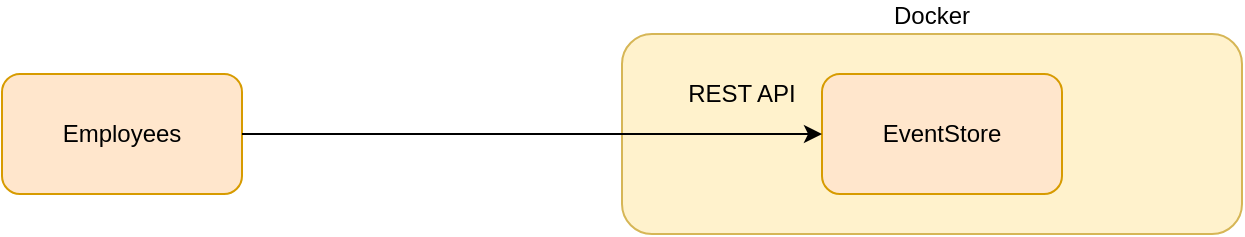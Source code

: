 <mxfile version="12.6.5" type="device"><diagram id="BTBv6-tNyar2MHMd8xic" name="Page-1"><mxGraphModel dx="1422" dy="883" grid="1" gridSize="10" guides="1" tooltips="1" connect="1" arrows="1" fold="1" page="1" pageScale="1" pageWidth="827" pageHeight="1169" math="0" shadow="0"><root><mxCell id="0"/><mxCell id="1" parent="0"/><mxCell id="BQQIuXZZYZGzbsVP7vFv-1" value="Employees" style="rounded=1;whiteSpace=wrap;html=1;fillColor=#ffe6cc;strokeColor=#d79b00;" vertex="1" parent="1"><mxGeometry x="80" y="80" width="120" height="60" as="geometry"/></mxCell><mxCell id="BQQIuXZZYZGzbsVP7vFv-3" value="Docker" style="rounded=1;whiteSpace=wrap;html=1;labelPosition=center;verticalLabelPosition=top;align=center;verticalAlign=bottom;fillColor=#fff2cc;strokeColor=#d6b656;" vertex="1" parent="1"><mxGeometry x="390" y="60" width="310" height="100" as="geometry"/></mxCell><mxCell id="BQQIuXZZYZGzbsVP7vFv-2" value="EventStore" style="rounded=1;whiteSpace=wrap;html=1;fillColor=#ffe6cc;strokeColor=#d79b00;" vertex="1" parent="1"><mxGeometry x="490" y="80" width="120" height="60" as="geometry"/></mxCell><mxCell id="BQQIuXZZYZGzbsVP7vFv-4" value="" style="endArrow=classic;html=1;entryX=0;entryY=0.5;entryDx=0;entryDy=0;exitX=1;exitY=0.5;exitDx=0;exitDy=0;" edge="1" parent="1" source="BQQIuXZZYZGzbsVP7vFv-1" target="BQQIuXZZYZGzbsVP7vFv-2"><mxGeometry width="50" height="50" relative="1" as="geometry"><mxPoint x="80" y="230" as="sourcePoint"/><mxPoint x="130" y="180" as="targetPoint"/></mxGeometry></mxCell><mxCell id="BQQIuXZZYZGzbsVP7vFv-5" value="REST API" style="text;html=1;strokeColor=none;fillColor=none;align=center;verticalAlign=middle;whiteSpace=wrap;rounded=0;" vertex="1" parent="1"><mxGeometry x="410" y="80" width="80" height="20" as="geometry"/></mxCell></root></mxGraphModel></diagram></mxfile>